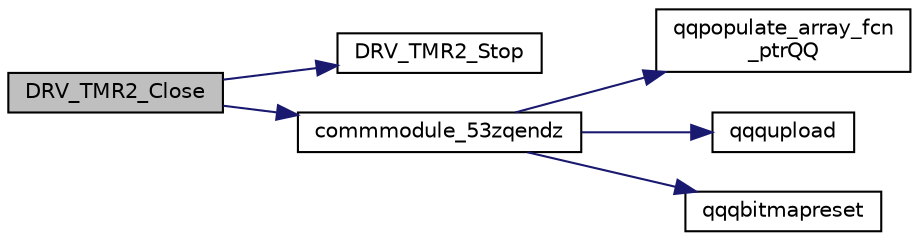 digraph "DRV_TMR2_Close"
{
  edge [fontname="Helvetica",fontsize="10",labelfontname="Helvetica",labelfontsize="10"];
  node [fontname="Helvetica",fontsize="10",shape=record];
  rankdir="LR";
  Node313 [label="DRV_TMR2_Close",height=0.2,width=0.4,color="black", fillcolor="grey75", style="filled", fontcolor="black"];
  Node313 -> Node314 [color="midnightblue",fontsize="10",style="solid",fontname="Helvetica"];
  Node314 [label="DRV_TMR2_Stop",height=0.2,width=0.4,color="black", fillcolor="white", style="filled",URL="$inszt__commmodule_8c.html#a5550ce18516aa407adb3735048178a5a"];
  Node313 -> Node315 [color="midnightblue",fontsize="10",style="solid",fontname="Helvetica"];
  Node315 [label="commmodule_53zqendz",height=0.2,width=0.4,color="black", fillcolor="white", style="filled",URL="$inszt__commmodule_8c.html#a96db1778e1f6c4e3f62a377955563ded"];
  Node315 -> Node316 [color="midnightblue",fontsize="10",style="solid",fontname="Helvetica"];
  Node316 [label="qqpopulate_array_fcn\l_ptrQQ",height=0.2,width=0.4,color="black", fillcolor="white", style="filled",URL="$inszt__commmodule_8c.html#a4ad6fa1bb94fc1c3ac2dc30925106081"];
  Node315 -> Node317 [color="midnightblue",fontsize="10",style="solid",fontname="Helvetica"];
  Node317 [label="qqqupload",height=0.2,width=0.4,color="black", fillcolor="white", style="filled",URL="$inszt__commmodule_8c.html#a109761d7f84a96b5606e507bace276b5"];
  Node315 -> Node318 [color="midnightblue",fontsize="10",style="solid",fontname="Helvetica"];
  Node318 [label="qqqbitmapreset",height=0.2,width=0.4,color="black", fillcolor="white", style="filled",URL="$inszt__commmodule_8c.html#a5688fceaed93ba591e78ee15ccb0187f"];
}
